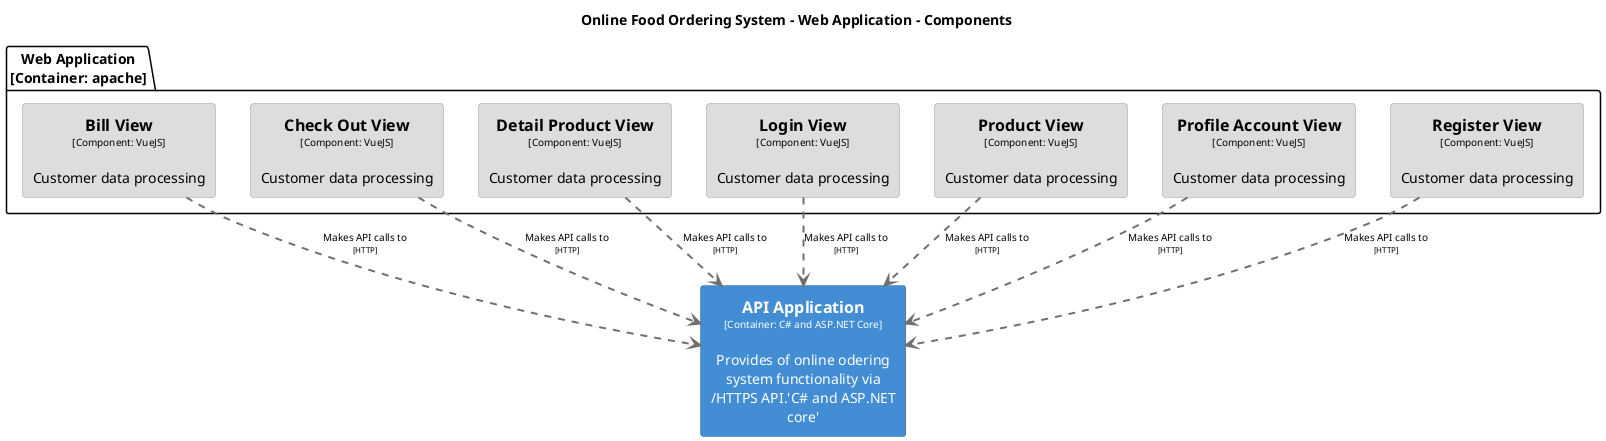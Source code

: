 @startuml(id=ComponentsWebApplication)
title Online Food Ordering System - Web Application - Components

skinparam {
  shadowing false
  arrowFontSize 10
  defaultTextAlignment center
  wrapWidth 200
  maxMessageSize 100
}
hide stereotype
top to bottom direction
skinparam rectangle<<22>> {
  BackgroundColor #438dd5
  FontColor #ffffff
  BorderColor #2e6295
}
skinparam rectangle<<11>> {
  BackgroundColor #dddddd
  FontColor #000000
  BorderColor #9a9a9a
}
skinparam rectangle<<12>> {
  BackgroundColor #dddddd
  FontColor #000000
  BorderColor #9a9a9a
}
skinparam rectangle<<6>> {
  BackgroundColor #dddddd
  FontColor #000000
  BorderColor #9a9a9a
}
skinparam rectangle<<7>> {
  BackgroundColor #dddddd
  FontColor #000000
  BorderColor #9a9a9a
}
skinparam rectangle<<8>> {
  BackgroundColor #dddddd
  FontColor #000000
  BorderColor #9a9a9a
}
skinparam rectangle<<9>> {
  BackgroundColor #dddddd
  FontColor #000000
  BorderColor #9a9a9a
}
skinparam rectangle<<10>> {
  BackgroundColor #dddddd
  FontColor #000000
  BorderColor #9a9a9a
}
rectangle "==API Application\n<size:10>[Container: C# and ASP.NET Core]</size>\n\nProvides of online odering system functionality via /HTTPS API.'C# and ASP.NET core'" <<22>> as 22
package "Web Application\n[Container: apache]" {
  rectangle "==Bill View\n<size:10>[Component: VueJS]</size>\n\nCustomer data processing" <<12>> as 12
  rectangle "==Check Out View\n<size:10>[Component: VueJS]</size>\n\nCustomer data processing" <<9>> as 9
  rectangle "==Detail Product View\n<size:10>[Component: VueJS]</size>\n\nCustomer data processing" <<10>> as 10
  rectangle "==Login View\n<size:10>[Component: VueJS]</size>\n\nCustomer data processing" <<6>> as 6
  rectangle "==Product View\n<size:10>[Component: VueJS]</size>\n\nCustomer data processing" <<8>> as 8
  rectangle "==Profile Account View\n<size:10>[Component: VueJS]</size>\n\nCustomer data processing" <<11>> as 11
  rectangle "==Register View\n<size:10>[Component: VueJS]</size>\n\nCustomer data processing" <<7>> as 7
}
12 .[#707070,thickness=2].> 22 : "Makes API calls to\n<size:8>[HTTP]</size>"
9 .[#707070,thickness=2].> 22 : "Makes API calls to\n<size:8>[HTTP]</size>"
10 .[#707070,thickness=2].> 22 : "Makes API calls to\n<size:8>[HTTP]</size>"
6 .[#707070,thickness=2].> 22 : "Makes API calls to\n<size:8>[HTTP]</size>"
8 .[#707070,thickness=2].> 22 : "Makes API calls to\n<size:8>[HTTP]</size>"
11 .[#707070,thickness=2].> 22 : "Makes API calls to\n<size:8>[HTTP]</size>"
7 .[#707070,thickness=2].> 22 : "Makes API calls to\n<size:8>[HTTP]</size>"
@enduml